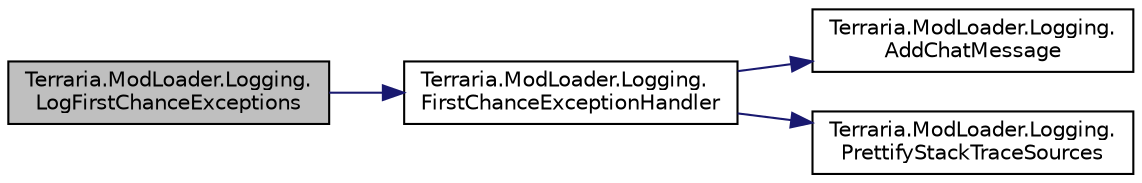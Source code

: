 digraph "Terraria.ModLoader.Logging.LogFirstChanceExceptions"
{
 // LATEX_PDF_SIZE
  edge [fontname="Helvetica",fontsize="10",labelfontname="Helvetica",labelfontsize="10"];
  node [fontname="Helvetica",fontsize="10",shape=record];
  rankdir="LR";
  Node1 [label="Terraria.ModLoader.Logging.\lLogFirstChanceExceptions",height=0.2,width=0.4,color="black", fillcolor="grey75", style="filled", fontcolor="black",tooltip=" "];
  Node1 -> Node2 [color="midnightblue",fontsize="10",style="solid",fontname="Helvetica"];
  Node2 [label="Terraria.ModLoader.Logging.\lFirstChanceExceptionHandler",height=0.2,width=0.4,color="black", fillcolor="white", style="filled",URL="$class_terraria_1_1_mod_loader_1_1_logging.html#a3344b4f3e4bbad63ca7714dc0b7a641f",tooltip=" "];
  Node2 -> Node3 [color="midnightblue",fontsize="10",style="solid",fontname="Helvetica"];
  Node3 [label="Terraria.ModLoader.Logging.\lAddChatMessage",height=0.2,width=0.4,color="black", fillcolor="white", style="filled",URL="$class_terraria_1_1_mod_loader_1_1_logging.html#af388d5cf149211547236e376ffb42fa6",tooltip=" "];
  Node2 -> Node4 [color="midnightblue",fontsize="10",style="solid",fontname="Helvetica"];
  Node4 [label="Terraria.ModLoader.Logging.\lPrettifyStackTraceSources",height=0.2,width=0.4,color="black", fillcolor="white", style="filled",URL="$class_terraria_1_1_mod_loader_1_1_logging.html#a0e0ba2049a5c7e737d27373038e71d78",tooltip=" "];
}
